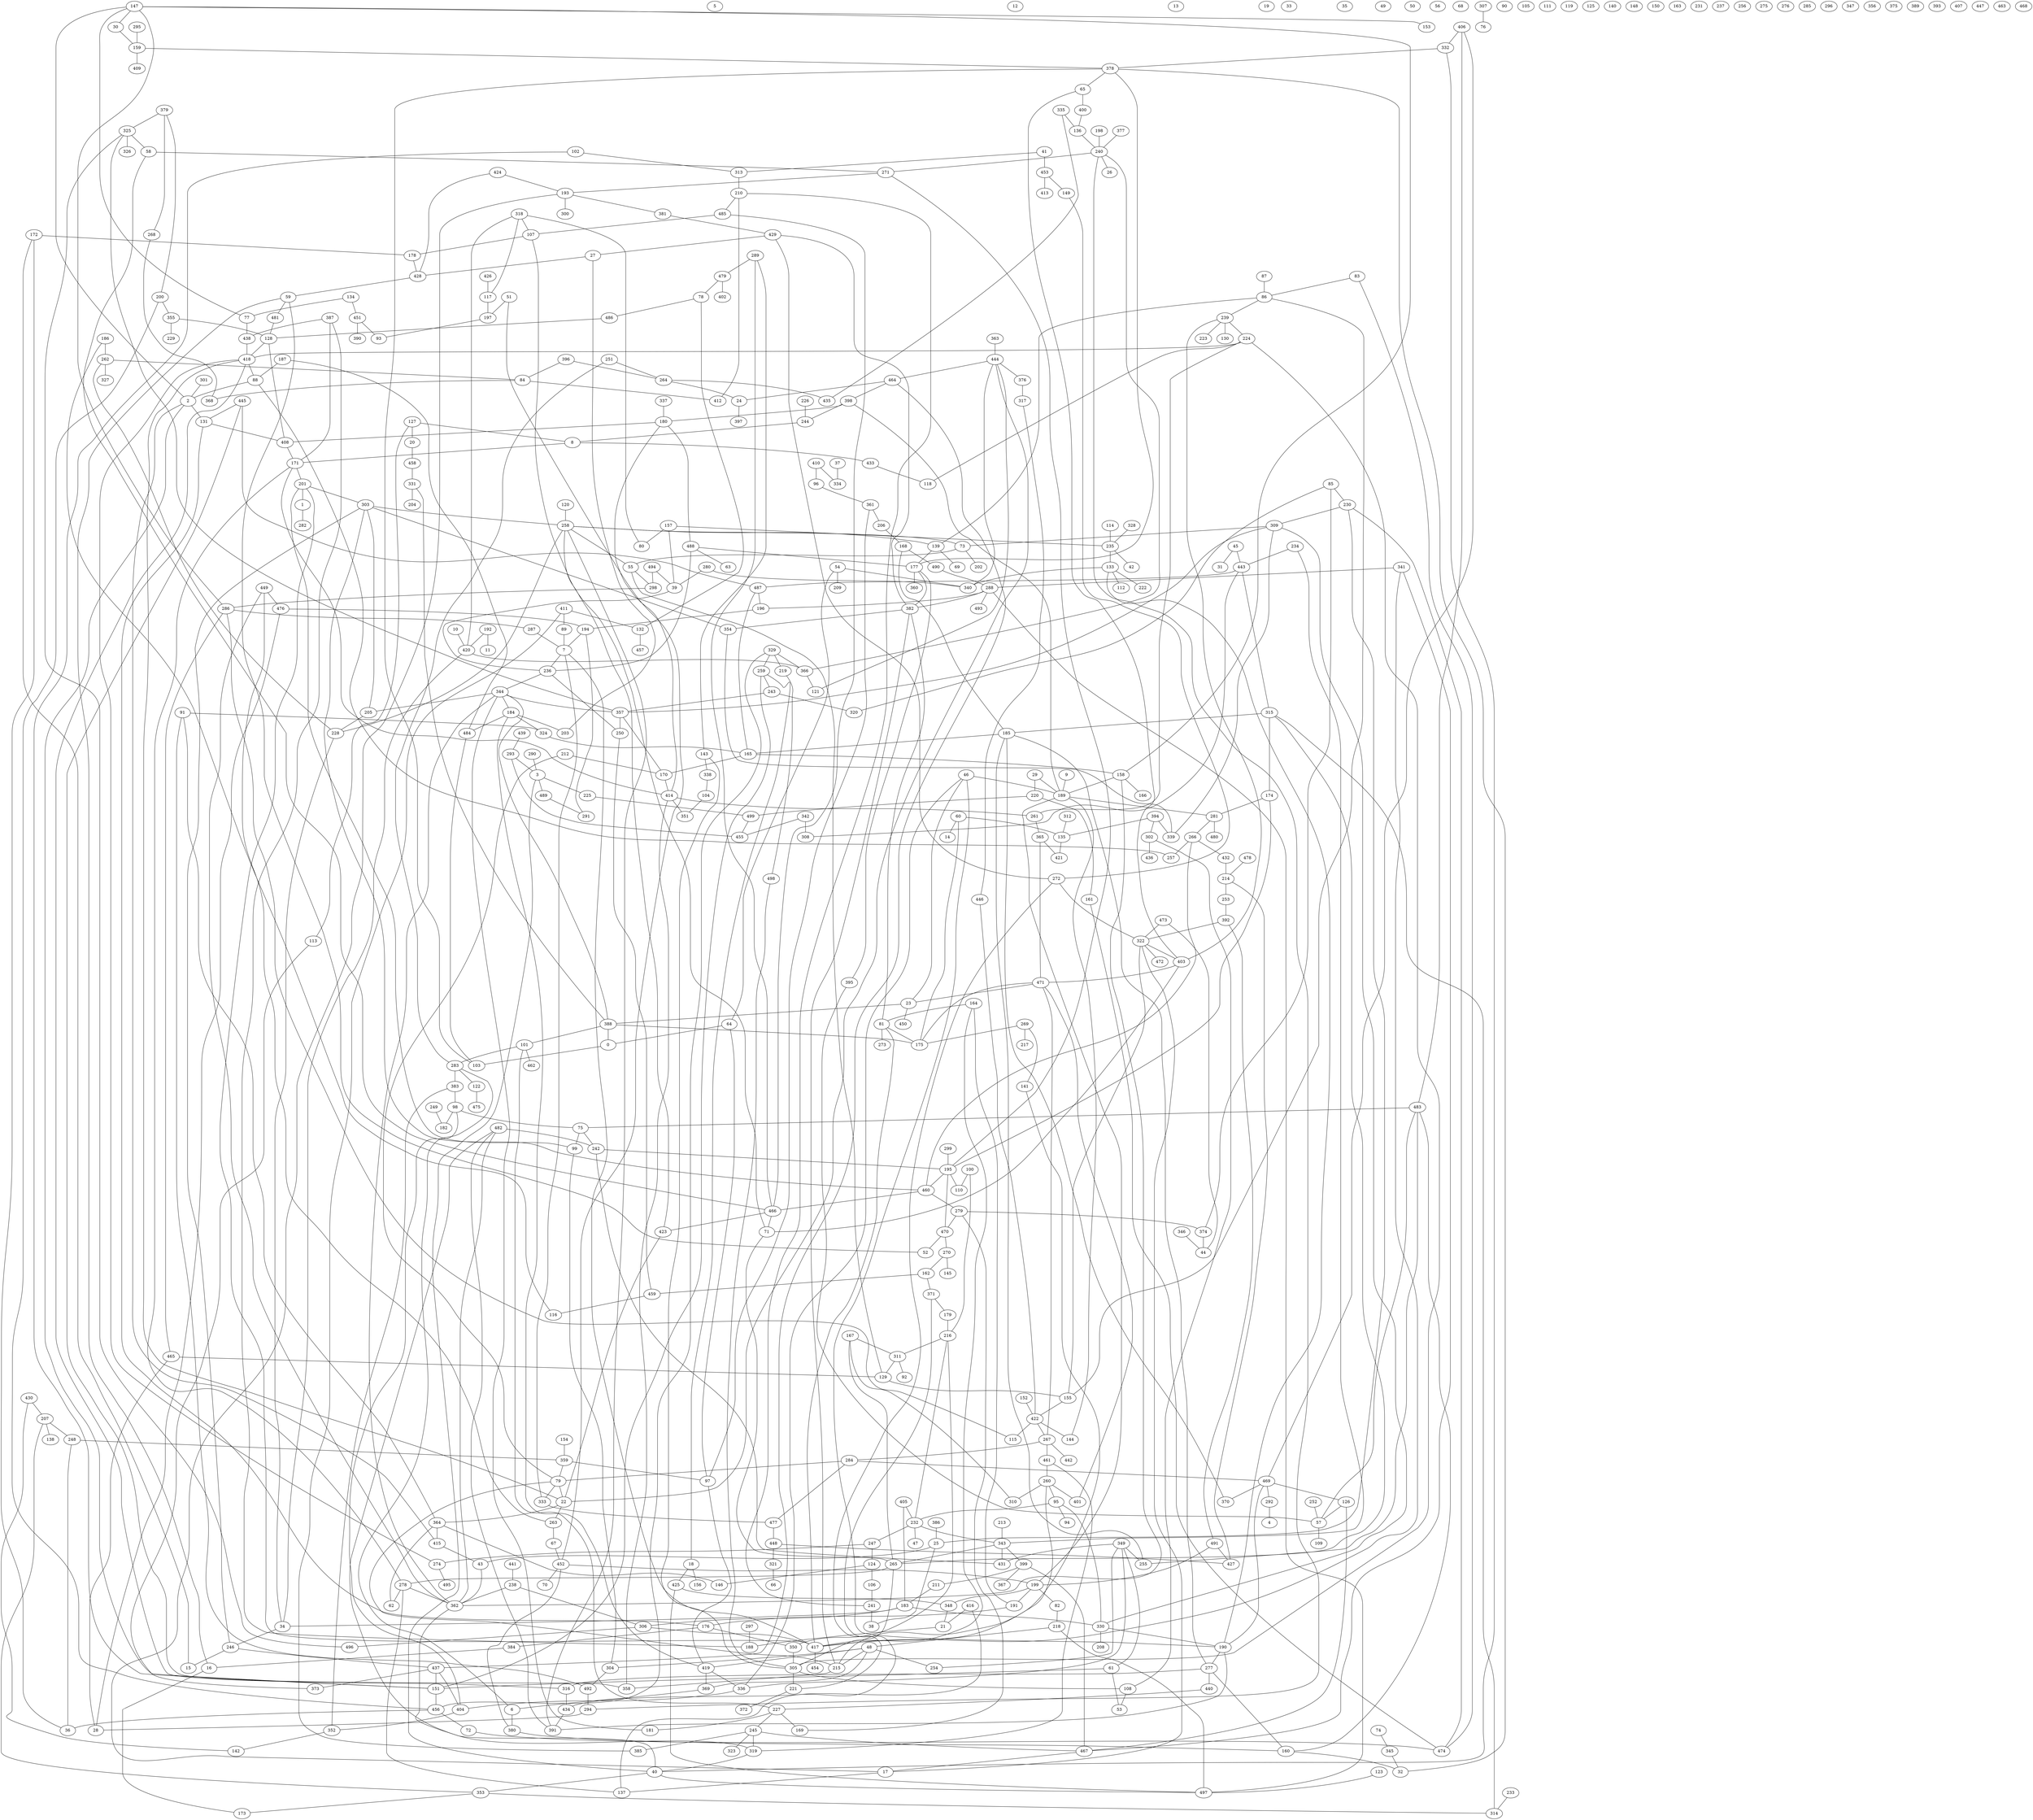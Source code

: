 strict graph G {
0;
1;
2;
3;
4;
5;
6;
7;
8;
9;
10;
11;
12;
13;
14;
15;
16;
17;
18;
19;
20;
21;
22;
23;
24;
25;
26;
27;
28;
29;
30;
31;
32;
33;
34;
35;
36;
37;
38;
39;
40;
41;
42;
43;
44;
45;
46;
47;
48;
49;
50;
51;
52;
53;
54;
55;
56;
57;
58;
59;
60;
61;
62;
63;
64;
65;
66;
67;
68;
69;
70;
71;
72;
73;
74;
75;
76;
77;
78;
79;
80;
81;
82;
83;
84;
85;
86;
87;
88;
89;
90;
91;
92;
93;
94;
95;
96;
97;
98;
99;
100;
101;
102;
103;
104;
105;
106;
107;
108;
109;
110;
111;
112;
113;
114;
115;
116;
117;
118;
119;
120;
121;
122;
123;
124;
125;
126;
127;
128;
129;
130;
131;
132;
133;
134;
135;
136;
137;
138;
139;
140;
141;
142;
143;
144;
145;
146;
147;
148;
149;
150;
151;
152;
153;
154;
155;
156;
157;
158;
159;
160;
161;
162;
163;
164;
165;
166;
167;
168;
169;
170;
171;
172;
173;
174;
175;
176;
177;
178;
179;
180;
181;
182;
183;
184;
185;
186;
187;
188;
189;
190;
191;
192;
193;
194;
195;
196;
197;
198;
199;
200;
201;
202;
203;
204;
205;
206;
207;
208;
209;
210;
211;
212;
213;
214;
215;
216;
217;
218;
219;
220;
221;
222;
223;
224;
225;
226;
227;
228;
229;
230;
231;
232;
233;
234;
235;
236;
237;
238;
239;
240;
241;
242;
243;
244;
245;
246;
247;
248;
249;
250;
251;
252;
253;
254;
255;
256;
257;
258;
259;
260;
261;
262;
263;
264;
265;
266;
267;
268;
269;
270;
271;
272;
273;
274;
275;
276;
277;
278;
279;
280;
281;
282;
283;
284;
285;
286;
287;
288;
289;
290;
291;
292;
293;
294;
295;
296;
297;
298;
299;
300;
301;
302;
303;
304;
305;
306;
307;
308;
309;
310;
311;
312;
313;
314;
315;
316;
317;
318;
319;
320;
321;
322;
323;
324;
325;
326;
327;
328;
329;
330;
331;
332;
333;
334;
335;
336;
337;
338;
339;
340;
341;
342;
343;
344;
345;
346;
347;
348;
349;
350;
351;
352;
353;
354;
355;
356;
357;
358;
359;
360;
361;
362;
363;
364;
365;
366;
367;
368;
369;
370;
371;
372;
373;
374;
375;
376;
377;
378;
379;
380;
381;
382;
383;
384;
385;
386;
387;
388;
389;
390;
391;
392;
393;
394;
395;
396;
397;
398;
399;
400;
401;
402;
403;
404;
405;
406;
407;
408;
409;
410;
411;
412;
413;
414;
415;
416;
417;
418;
419;
420;
421;
422;
423;
424;
425;
426;
427;
428;
429;
430;
431;
432;
433;
434;
435;
436;
437;
438;
439;
440;
441;
442;
443;
444;
445;
446;
447;
448;
449;
450;
451;
452;
453;
454;
455;
456;
457;
458;
459;
460;
461;
462;
463;
464;
465;
466;
467;
468;
469;
470;
471;
472;
473;
474;
475;
476;
477;
478;
479;
480;
481;
482;
483;
484;
485;
486;
487;
488;
489;
490;
491;
492;
493;
494;
495;
496;
497;
498;
499;
219 -- 498;
227 -- 169;
467 -- 399;
57 -- 109;
102 -- 313;
489 -- 291;
293 -- 3;
482 -- 319;
431 -- 242;
194 -- 7;
487 -- 165;
476 -- 194;
344 -- 205;
382 -- 81;
212 -- 79;
247 -- 124;
396 -- 264;
278 -- 62;
424 -- 428;
259 -- 151;
200 -- 456;
207 -- 138;
240 -- 366;
429 -- 382;
83 -- 474;
280 -- 340;
164 -- 191;
349 -- 61;
261 -- 365;
488 -- 236;
227 -- 181;
180 -- 408;
250 -- 459;
260 -- 215;
445 -- 131;
210 -- 485;
329 -- 259;
342 -- 455;
207 -- 353;
72 -- 474;
127 -- 20;
234 -- 443;
193 -- 300;
216 -- 232;
318 -- 420;
424 -- 193;
419 -- 336;
60 -- 135;
473 -- 44;
54 -- 340;
419 -- 184;
420 -- 34;
199 -- 348;
113 -- 373;
248 -- 36;
160 -- 32;
123 -- 497;
270 -- 145;
311 -- 92;
147 -- 2;
269 -- 175;
239 -- 223;
18 -- 156;
470 -- 195;
349 -- 336;
277 -- 160;
281 -- 266;
251 -- 283;
405 -- 183;
195 -- 110;
240 -- 271;
392 -- 322;
101 -- 462;
248 -- 359;
416 -- 434;
311 -- 129;
161 -- 474;
178 -- 428;
251 -- 264;
192 -- 11;
98 -- 182;
445 -- 487;
108 -- 53;
329 -- 456;
317 -- 446;
488 -- 63;
378 -- 177;
247 -- 274;
494 -- 39;
283 -- 122;
395 -- 57;
316 -- 434;
17 -- 322;
461 -- 260;
180 -- 488;
81 -- 175;
325 -- 326;
224 -- 118;
479 -- 78;
422 -- 115;
341 -- 467;
466 -- 423;
193 -- 381;
459 -- 116;
423 -- 258;
391 -- 190;
440 -- 227;
394 -- 339;
380 -- 160;
305 -- 108;
245 -- 323;
230 -- 474;
185 -- 277;
403 -- 471;
133 -- 222;
77 -- 438;
349 -- 255;
174 -- 281;
127 -- 113;
284 -- 79;
453 -- 413;
304 -- 492;
131 -- 408;
177 -- 395;
430 -- 207;
283 -- 383;
359 -- 97;
78 -- 132;
309 -- 357;
378 -- 32;
444 -- 464;
107 -- 71;
306 -- 496;
357 -- 170;
23 -- 450;
227 -- 101;
224 -- 261;
199 -- 191;
485 -- 466;
81 -- 273;
433 -- 118;
7 -- 236;
305 -- 221;
164 -- 417;
415 -- 43;
64 -- 0;
398 -- 189;
481 -- 128;
179 -- 216;
344 -- 388;
210 -- 412;
428 -- 59;
260 -- 401;
159 -- 378;
466 -- 71;
249 -- 182;
371 -- 179;
444 -- 340;
212 -- 170;
430 -- 142;
46 -- 336;
366 -- 121;
448 -- 321;
478 -- 214;
29 -- 220;
232 -- 47;
458 -- 331;
488 -- 177;
22 -- 418;
218 -- 497;
444 -- 22;
64 -- 97;
230 -- 309;
67 -- 452;
369 -- 6;
422 -- 267;
479 -- 402;
410 -- 334;
107 -- 178;
221 -- 372;
499 -- 455;
498 -- 305;
152 -- 422;
394 -- 302;
10 -- 420;
17 -- 137;
1 -- 282;
86 -- 155;
460 -- 303;
452 -- 70;
245 -- 319;
471 -- 23;
54 -- 209;
383 -- 98;
270 -- 162;
359 -- 79;
303 -- 258;
227 -- 245;
135 -- 421;
214 -- 253;
147 -- 30;
240 -- 26;
473 -- 322;
399 -- 367;
386 -- 25;
46 -- 189;
147 -- 153;
429 -- 272;
461 -- 319;
303 -- 354;
25 -- 43;
242 -- 195;
172 -- 15;
200 -- 355;
243 -- 320;
486 -- 128;
298 -- 286;
165 -- 170;
349 -- 431;
8 -- 171;
396 -- 84;
443 -- 315;
224 -- 418;
315 -- 265;
318 -- 107;
403 -- 65;
364 -- 146;
58 -- 466;
344 -- 184;
149 -- 272;
451 -- 93;
91 -- 492;
315 -- 174;
353 -- 314;
185 -- 370;
271 -- 195;
343 -- 431;
335 -- 435;
238 -- 306;
189 -- 281;
91 -- 324;
201 -- 303;
168 -- 490;
158 -- 362;
444 -- 376;
233 -- 314;
88 -- 257;
176 -- 350;
97 -- 419;
196 -- 194;
102 -- 151;
318 -- 117;
295 -- 159;
245 -- 385;
361 -- 206;
199 -- 82;
180 -- 414;
465 -- 28;
329 -- 366;
61 -- 151;
353 -- 173;
122 -- 475;
243 -- 357;
441 -- 238;
190 -- 277;
258 -- 73;
136 -- 240;
120 -- 258;
79 -- 215;
246 -- 15;
267 -- 284;
263 -- 67;
357 -- 250;
306 -- 417;
452 -- 199;
378 -- 65;
286 -- 465;
60 -- 14;
467 -- 17;
491 -- 427;
187 -- 88;
388 -- 175;
139 -- 177;
354 -- 339;
48 -- 215;
411 -- 385;
406 -- 332;
444 -- 121;
177 -- 382;
186 -- 262;
364 -- 415;
411 -- 132;
216 -- 350;
383 -- 352;
287 -- 7;
181 -- 344;
197 -- 93;
289 -- 479;
456 -- 72;
165 -- 158;
117 -- 197;
382 -- 215;
352 -- 142;
65 -- 400;
335 -- 136;
286 -- 287;
381 -- 429;
151 -- 2;
379 -- 325;
73 -- 55;
477 -- 448;
172 -- 178;
59 -- 481;
22 -- 364;
289 -- 466;
199 -- 189;
344 -- 357;
341 -- 417;
239 -- 224;
333 -- 7;
157 -- 235;
191 -- 176;
309 -- 73;
74 -- 345;
345 -- 32;
278 -- 362;
492 -- 294;
147 -- 158;
346 -- 44;
315 -- 185;
87 -- 86;
46 -- 190;
183 -- 306;
294 -- 240;
469 -- 126;
21 -- 188;
284 -- 469;
350 -- 305;
429 -- 27;
371 -- 137;
281 -- 480;
186 -- 116;
288 -- 382;
55 -- 298;
34 -- 246;
331 -- 204;
448 -- 427;
420 -- 366;
239 -- 403;
124 -- 106;
379 -- 268;
485 -- 107;
129 -- 155;
228 -- 258;
423 -- 22;
483 -- 160;
477 -- 284;
128 -- 418;
426 -- 117;
75 -- 242;
45 -- 31;
289 -- 143;
445 -- 358;
127 -- 8;
362 -- 344;
154 -- 359;
3 -- 40;
95 -- 94;
267 -- 442;
438 -- 418;
482 -- 242;
210 -- 241;
0 -- 103;
22 -- 263;
252 -- 57;
126 -- 467;
416 -- 21;
20 -- 458;
266 -- 460;
329 -- 219;
490 -- 288;
141 -- 417;
325 -- 357;
7 -- 417;
483 -- 75;
403 -- 71;
236 -- 250;
394 -- 135;
392 -- 491;
449 -- 263;
177 -- 360;
189 -- 144;
355 -- 128;
215 -- 358;
388 -- 101;
183 -- 330;
218 -- 48;
449 -- 362;
84 -- 368;
464 -- 24;
269 -- 141;
456 -- 36;
398 -- 180;
216 -- 311;
469 -- 190;
377 -- 240;
382 -- 354;
290 -- 3;
417 -- 201;
195 -- 460;
147 -- 286;
387 -- 188;
336 -- 404;
301 -- 2;
96 -- 361;
414 -- 358;
167 -- 310;
86 -- 239;
434 -- 391;
408 -- 171;
283 -- 6;
410 -- 96;
205 -- 303;
51 -- 452;
139 -- 69;
155 -- 322;
309 -- 330;
184 -- 484;
312 -- 135;
333 -- 477;
9 -- 189;
54 -- 64;
460 -- 279;
39 -- 236;
2 -- 415;
349 -- 254;
449 -- 476;
162 -- 371;
406 -- 483;
134 -- 451;
104 -- 351;
183 -- 34;
425 -- 348;
362 -- 40;
29 -- 189;
418 -- 88;
25 -- 38;
45 -- 443;
213 -- 343;
244 -- 8;
85 -- 230;
147 -- 77;
167 -- 265;
364 -- 62;
18 -- 425;
155 -- 422;
271 -- 193;
292 -- 4;
483 -- 255;
384 -- 16;
259 -- 18;
253 -- 392;
398 -- 244;
361 -- 97;
302 -- 108;
374 -- 44;
241 -- 38;
203 -- 27;
114 -- 235;
235 -- 42;
325 -- 496;
417 -- 454;
437 -- 404;
85 -- 320;
201 -- 1;
98 -- 75;
79 -- 333;
246 -- 303;
332 -- 378;
322 -- 403;
207 -- 248;
129 -- 55;
220 -- 499;
288 -- 196;
43 -- 362;
453 -- 149;
260 -- 95;
236 -- 344;
343 -- 265;
432 -- 214;
313 -- 210;
376 -- 317;
101 -- 283;
158 -- 166;
134 -- 77;
235 -- 133;
232 -- 343;
278 -- 137;
288 -- 493;
369 -- 48;
143 -- 338;
151 -- 456;
214 -- 427;
418 -- 316;
3 -- 489;
75 -- 99;
470 -- 52;
51 -- 197;
268 -- 368;
355 -- 229;
143 -- 305;
491 -- 199;
388 -- 0;
324 -- 165;
133 -- 190;
206 -- 168;
265 -- 278;
230 -- 25;
494 -- 298;
99 -- 304;
280 -- 39;
322 -- 472;
162 -- 459;
332 -- 40;
16 -- 173;
175 -- 471;
387 -- 438;
279 -- 374;
414 -- 261;
81 -- 417;
84 -- 412;
95 -- 330;
293 -- 455;
262 -- 228;
286 -- 115;
272 -- 322;
404 -- 98;
264 -- 24;
269 -- 217;
73 -- 202;
88 -- 2;
338 -- 104;
274 -- 418;
24 -- 397;
171 -- 414;
205 -- 228;
176 -- 384;
464 -- 398;
272 -- 221;
95 -- 232;
307 -- 76;
260 -- 310;
246 -- 437;
342 -- 308;
265 -- 305;
234 -- 343;
86 -- 139;
225 -- 499;
297 -- 188;
315 -- 314;
245 -- 467;
406 -- 469;
48 -- 254;
379 -- 200;
157 -- 80;
288 -- 497;
60 -- 175;
437 -- 151;
343 -- 399;
100 -- 110;
274 -- 495;
79 -- 22;
330 -- 208;
460 -- 466;
133 -- 112;
187 -- 484;
194 -- 291;
61 -- 53;
170 -- 414;
133 -- 340;
40 -- 497;
331 -- 388;
198 -- 240;
124 -- 146;
404 -- 352;
167 -- 311;
52 -- 59;
89 -- 7;
158 -- 189;
319 -- 40;
17 -- 193;
8 -- 433;
164 -- 81;
41 -- 313;
267 -- 461;
185 -- 255;
330 -- 190;
365 -- 421;
469 -- 370;
482 -- 362;
2 -- 131;
239 -- 130;
172 -- 36;
159 -- 409;
131 -- 176;
262 -- 327;
405 -- 232;
266 -- 257;
411 -- 89;
408 -- 128;
451 -- 390;
439 -- 293;
184 -- 203;
446 -- 422;
46 -- 23;
192 -- 420;
82 -- 218;
425 -- 497;
201 -- 99;
471 -- 401;
126 -- 57;
318 -- 80;
470 -- 270;
337 -- 180;
37 -- 334;
78 -- 486;
391 -- 258;
171 -- 201;
471 -- 267;
232 -- 247;
259 -- 243;
6 -- 380;
228 -- 34;
277 -- 440;
299 -- 195;
328 -- 235;
476 -- 28;
302 -- 436;
309 -- 339;
258 -- 139;
399 -- 211;
132 -- 457;
443 -- 487;
414 -- 351;
100 -- 216;
437 -- 373;
85 -- 374;
487 -- 196;
48 -- 419;
226 -- 244;
484 -- 103;
294 -- 28;
365 -- 471;
171 -- 278;
55 -- 258;
264 -- 435;
41 -- 453;
464 -- 437;
3 -- 225;
91 -- 364;
185 -- 165;
400 -- 136;
277 -- 316;
452 -- 380;
220 -- 161;
71 -- 265;
483 -- 57;
168 -- 185;
419 -- 369;
83 -- 86;
321 -- 66;
262 -- 84;
58 -- 271;
174 -- 195;
387 -- 171;
325 -- 58;
211 -- 183;
224 -- 305;
266 -- 432;
238 -- 362;
279 -- 470;
184 -- 324;
40 -- 353;
469 -- 292;
363 -- 444;
30 -- 159;
23 -- 388;
16 -- 59;
157 -- 39;
48 -- 304;
169 -- 279;
422 -- 144;
341 -- 288;
348 -- 21;
482 -- 391;
378 -- 103;
465 -- 129;
443 -- 308;
27 -- 428;
106 -- 241;
}
